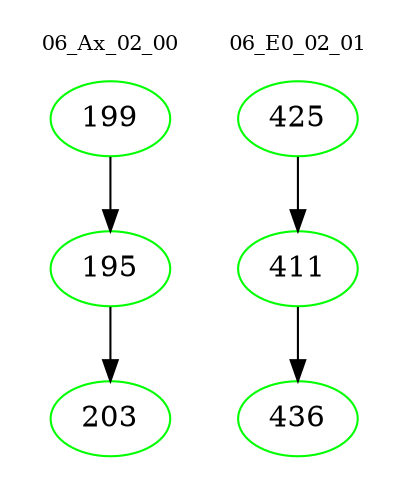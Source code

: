 digraph{
subgraph cluster_0 {
color = white
label = "06_Ax_02_00";
fontsize=10;
T0_199 [label="199", color="green"]
T0_199 -> T0_195 [color="black"]
T0_195 [label="195", color="green"]
T0_195 -> T0_203 [color="black"]
T0_203 [label="203", color="green"]
}
subgraph cluster_1 {
color = white
label = "06_E0_02_01";
fontsize=10;
T1_425 [label="425", color="green"]
T1_425 -> T1_411 [color="black"]
T1_411 [label="411", color="green"]
T1_411 -> T1_436 [color="black"]
T1_436 [label="436", color="green"]
}
}
